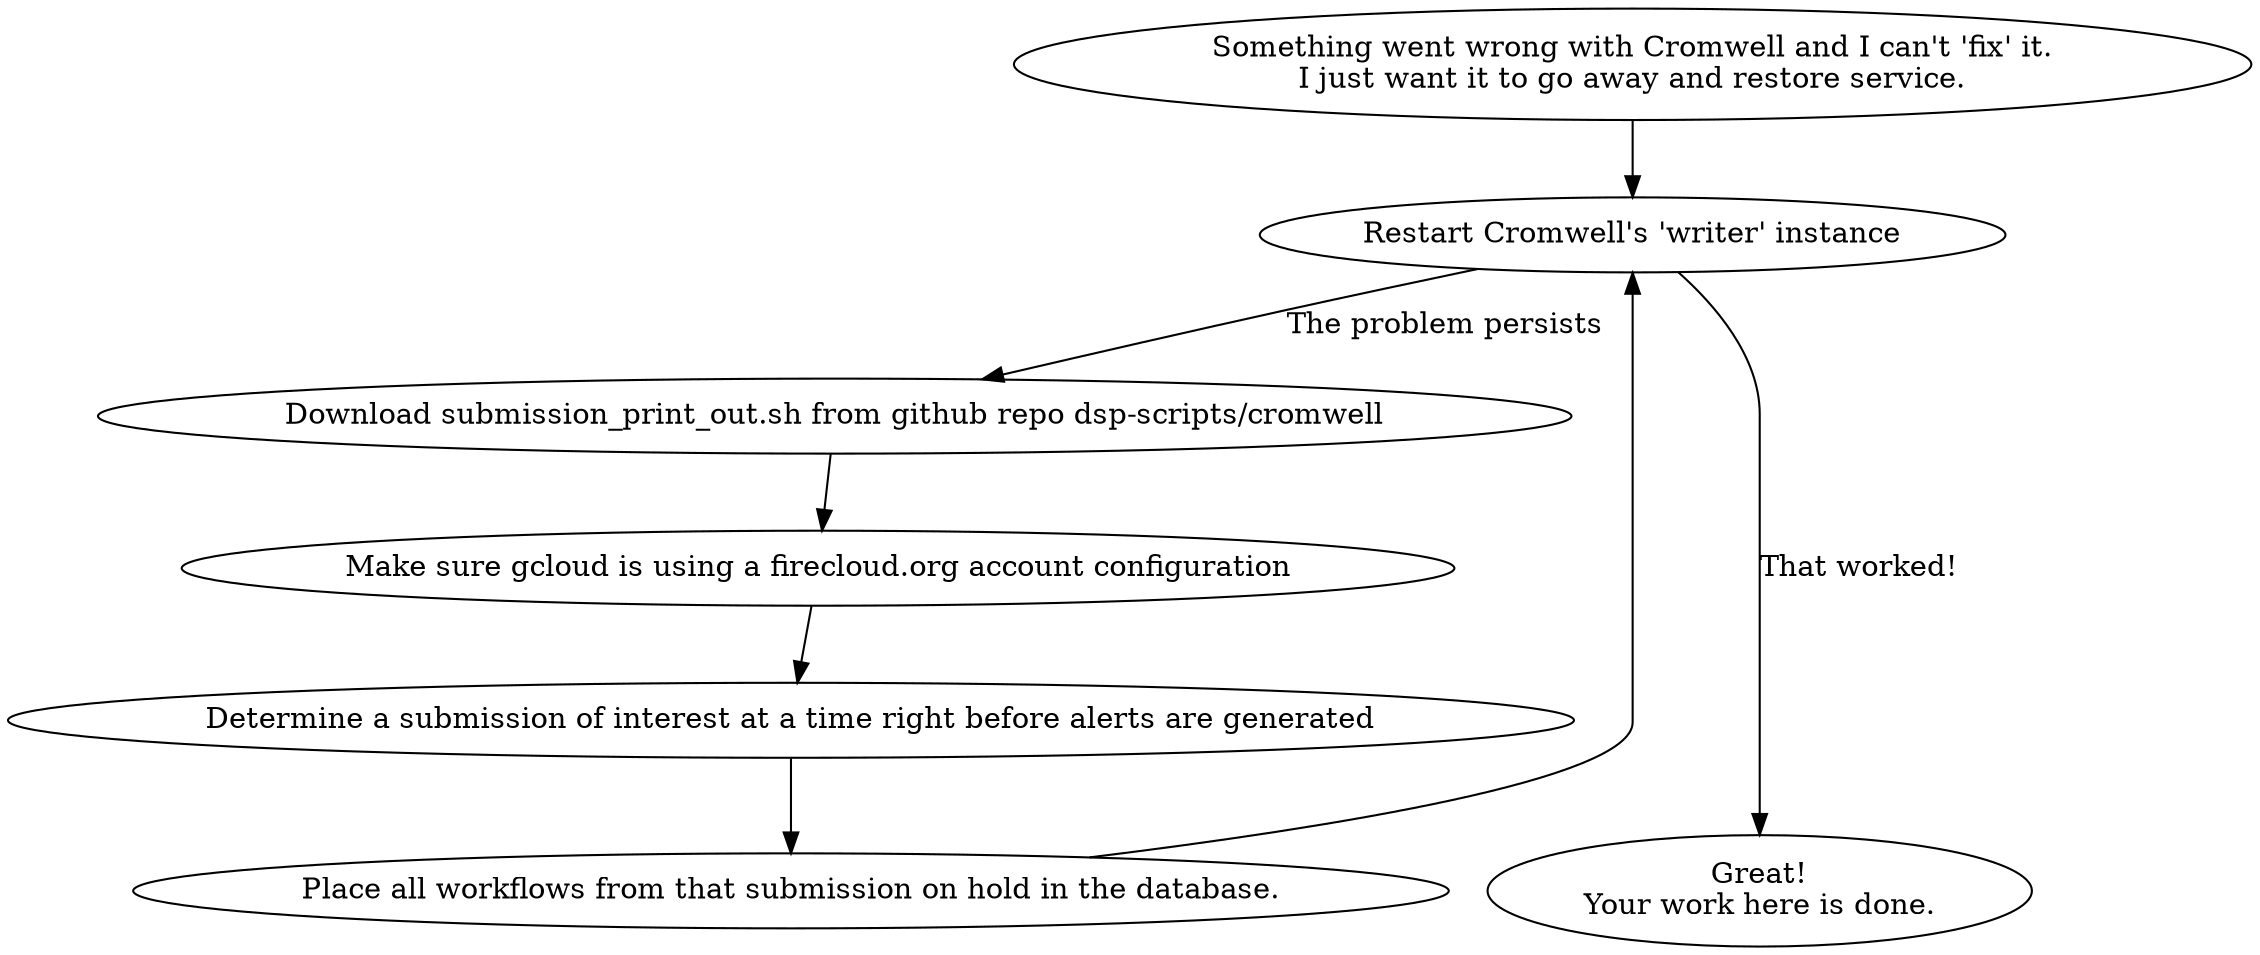 digraph {

  # Nodes

  something_wrong [shape=oval label="Something went wrong with Cromwell and I can't 'fix' it.\nI just want it to go away and restore service."];

  # Always start with a restart:
  restart_cromwell_instance [shape=oval label="Restart Cromwell's 'writer' instance"];

  download_submission_print_out [shape=oval label="Download submission_print_out.sh from github repo dsp-scripts/cromwell"];
  make_sure_gcloud_use_firecloud [shape=oval label="Make sure gcloud is using a firecloud.org account configuration"];
  determine_submissions_of_interest [shape=oval label="Determine a submission of interest at a time right before alerts are generated"];

  place_submissions_on_hold [shape=oval label="Place all workflows from that submission on hold in the database."];


  go_to_sleep [shape=oval label="Great!\nYour work here is done."];

  { rank=max go_to_sleep }


  # Edges

  something_wrong -> restart_cromwell_instance

  restart_cromwell_instance -> go_to_sleep [label="That worked!"]

  restart_cromwell_instance -> download_submission_print_out [label="The problem persists"]
  download_submission_print_out -> make_sure_gcloud_use_firecloud
  make_sure_gcloud_use_firecloud -> determine_submissions_of_interest
  determine_submissions_of_interest -> place_submissions_on_hold

  place_submissions_on_hold -> restart_cromwell_instance


}
